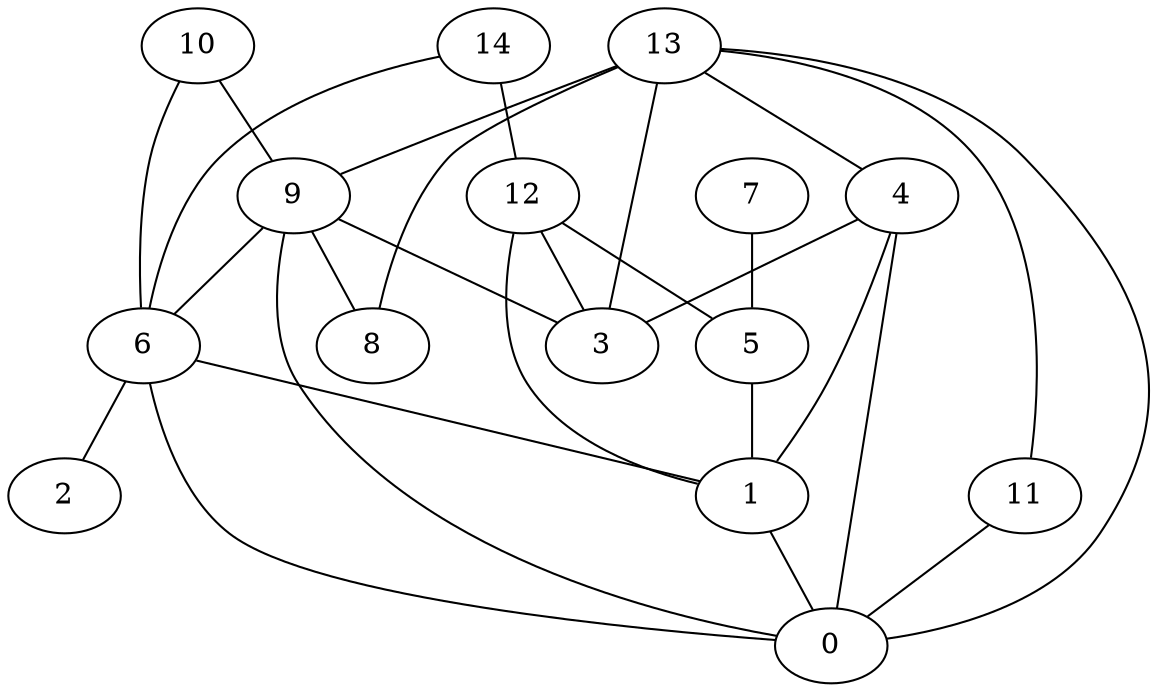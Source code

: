 digraph "sensornet-topology" {
label = "";
rankdir="BT";"0"->"1" [arrowhead = "both"] 
"0"->"4" [arrowhead = "both"] 
"0"->"6" [arrowhead = "both"] 
"0"->"9" [arrowhead = "both"] 
"0"->"11" [arrowhead = "both"] 
"0"->"13" [arrowhead = "both"] 
"1"->"4" [arrowhead = "both"] 
"1"->"5" [arrowhead = "both"] 
"1"->"6" [arrowhead = "both"] 
"1"->"12" [arrowhead = "both"] 
"2"->"6" [arrowhead = "both"] 
"3"->"4" [arrowhead = "both"] 
"3"->"9" [arrowhead = "both"] 
"3"->"12" [arrowhead = "both"] 
"3"->"13" [arrowhead = "both"] 
"4"->"13" [arrowhead = "both"] 
"5"->"7" [arrowhead = "both"] 
"5"->"12" [arrowhead = "both"] 
"6"->"9" [arrowhead = "both"] 
"6"->"10" [arrowhead = "both"] 
"6"->"14" [arrowhead = "both"] 
"8"->"9" [arrowhead = "both"] 
"8"->"13" [arrowhead = "both"] 
"9"->"10" [arrowhead = "both"] 
"9"->"13" [arrowhead = "both"] 
"11"->"13" [arrowhead = "both"] 
"12"->"14" [arrowhead = "both"] 
}